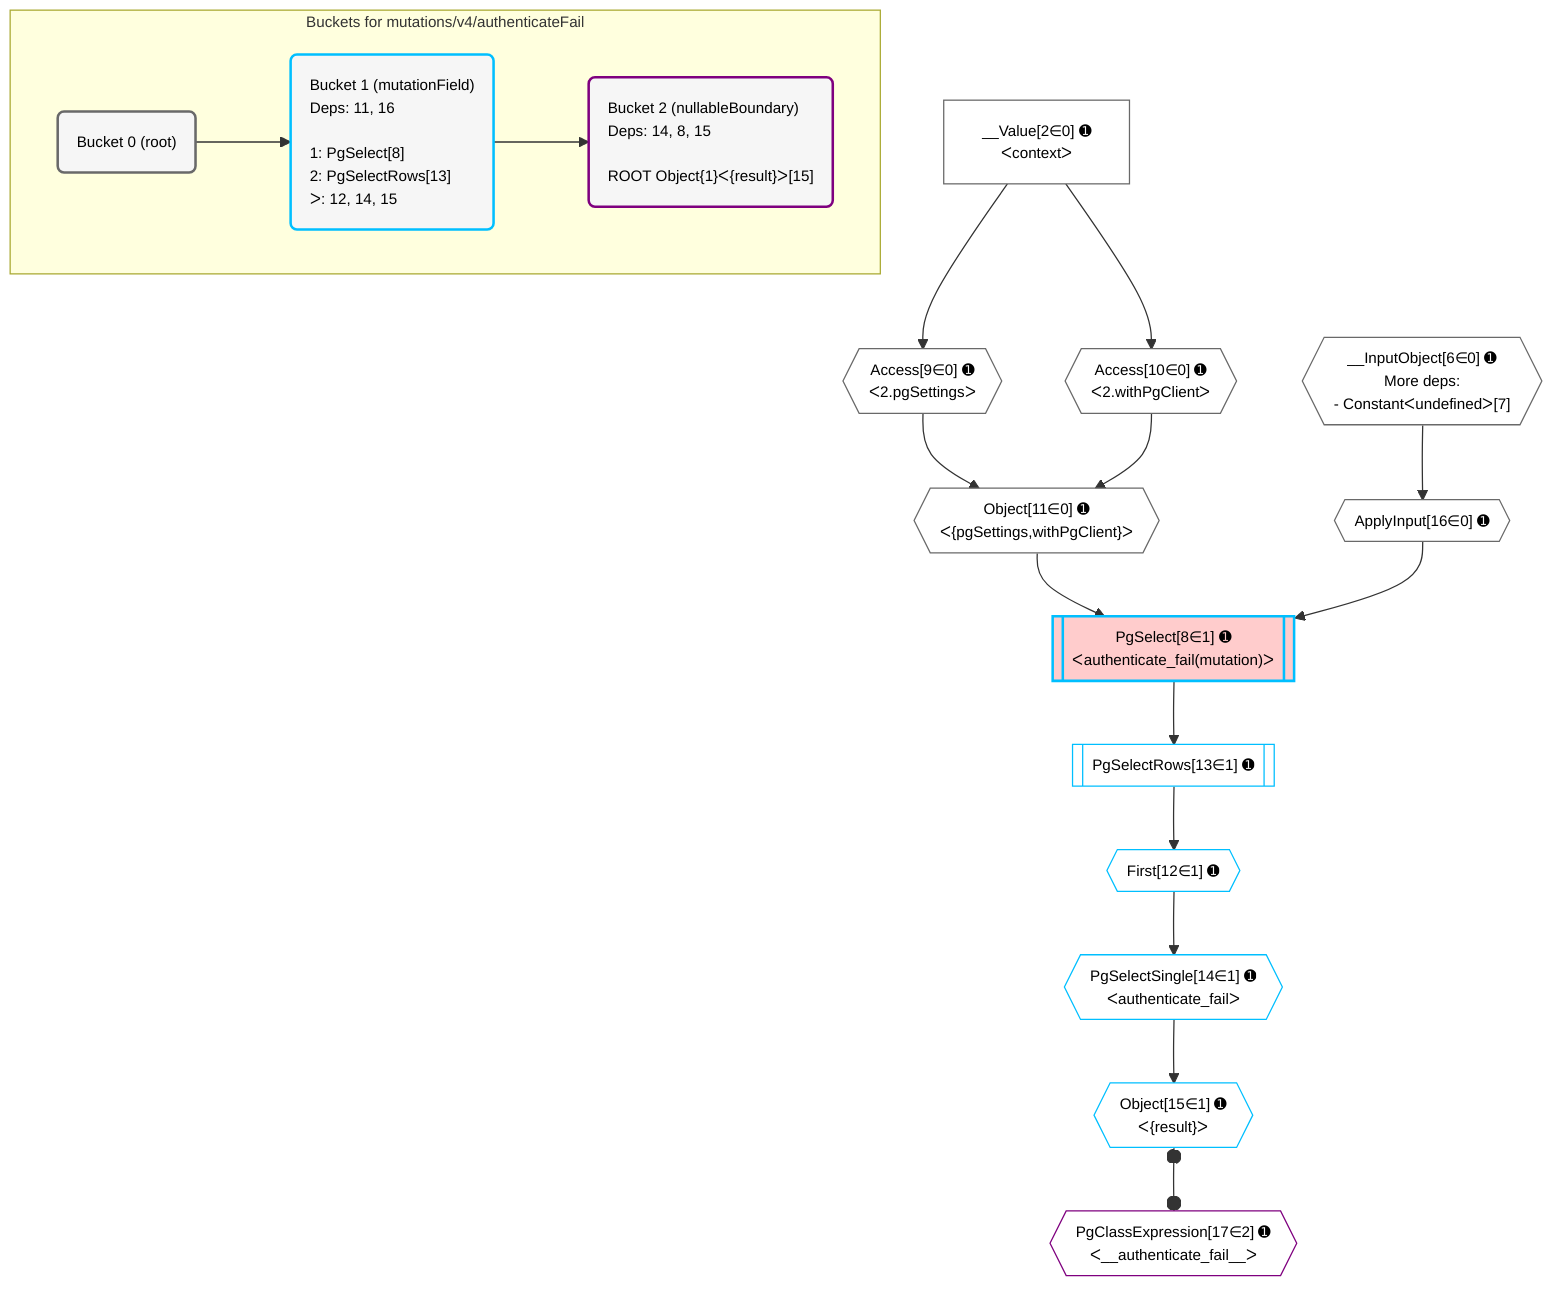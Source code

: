%%{init: {'themeVariables': { 'fontSize': '12px'}}}%%
graph TD
    classDef path fill:#eee,stroke:#000,color:#000
    classDef plan fill:#fff,stroke-width:1px,color:#000
    classDef itemplan fill:#fff,stroke-width:2px,color:#000
    classDef unbatchedplan fill:#dff,stroke-width:1px,color:#000
    classDef sideeffectplan fill:#fcc,stroke-width:2px,color:#000
    classDef bucket fill:#f6f6f6,color:#000,stroke-width:2px,text-align:left

    subgraph "Buckets for mutations/v4/authenticateFail"
    Bucket0("Bucket 0 (root)"):::bucket
    Bucket1("Bucket 1 (mutationField)<br />Deps: 11, 16<br /><br />1: PgSelect[8]<br />2: PgSelectRows[13]<br />ᐳ: 12, 14, 15"):::bucket
    Bucket2("Bucket 2 (nullableBoundary)<br />Deps: 14, 8, 15<br /><br />ROOT Object{1}ᐸ{result}ᐳ[15]"):::bucket
    end
    Bucket0 --> Bucket1
    Bucket1 --> Bucket2

    %% plan dependencies
    Object11{{"Object[11∈0] ➊<br />ᐸ{pgSettings,withPgClient}ᐳ"}}:::plan
    Access9{{"Access[9∈0] ➊<br />ᐸ2.pgSettingsᐳ"}}:::plan
    Access10{{"Access[10∈0] ➊<br />ᐸ2.withPgClientᐳ"}}:::plan
    Access9 & Access10 --> Object11
    __InputObject6{{"__InputObject[6∈0] ➊<br />More deps:<br />- Constantᐸundefinedᐳ[7]"}}:::plan
    __Value2["__Value[2∈0] ➊<br />ᐸcontextᐳ"]:::plan
    __Value2 --> Access9
    __Value2 --> Access10
    ApplyInput16{{"ApplyInput[16∈0] ➊"}}:::plan
    __InputObject6 --> ApplyInput16
    PgSelect8[["PgSelect[8∈1] ➊<br />ᐸauthenticate_fail(mutation)ᐳ"]]:::sideeffectplan
    Object11 & ApplyInput16 --> PgSelect8
    First12{{"First[12∈1] ➊"}}:::plan
    PgSelectRows13[["PgSelectRows[13∈1] ➊"]]:::plan
    PgSelectRows13 --> First12
    PgSelect8 --> PgSelectRows13
    PgSelectSingle14{{"PgSelectSingle[14∈1] ➊<br />ᐸauthenticate_failᐳ"}}:::plan
    First12 --> PgSelectSingle14
    Object15{{"Object[15∈1] ➊<br />ᐸ{result}ᐳ"}}:::plan
    PgSelectSingle14 --> Object15
    PgClassExpression17{{"PgClassExpression[17∈2] ➊<br />ᐸ__authenticate_fail__ᐳ"}}:::plan
    Object15 o--o PgClassExpression17

    %% define steps
    classDef bucket0 stroke:#696969
    class Bucket0,__Value2,__InputObject6,Access9,Access10,Object11,ApplyInput16 bucket0
    classDef bucket1 stroke:#00bfff
    class Bucket1,PgSelect8,First12,PgSelectRows13,PgSelectSingle14,Object15 bucket1
    classDef bucket2 stroke:#7f007f
    class Bucket2,PgClassExpression17 bucket2